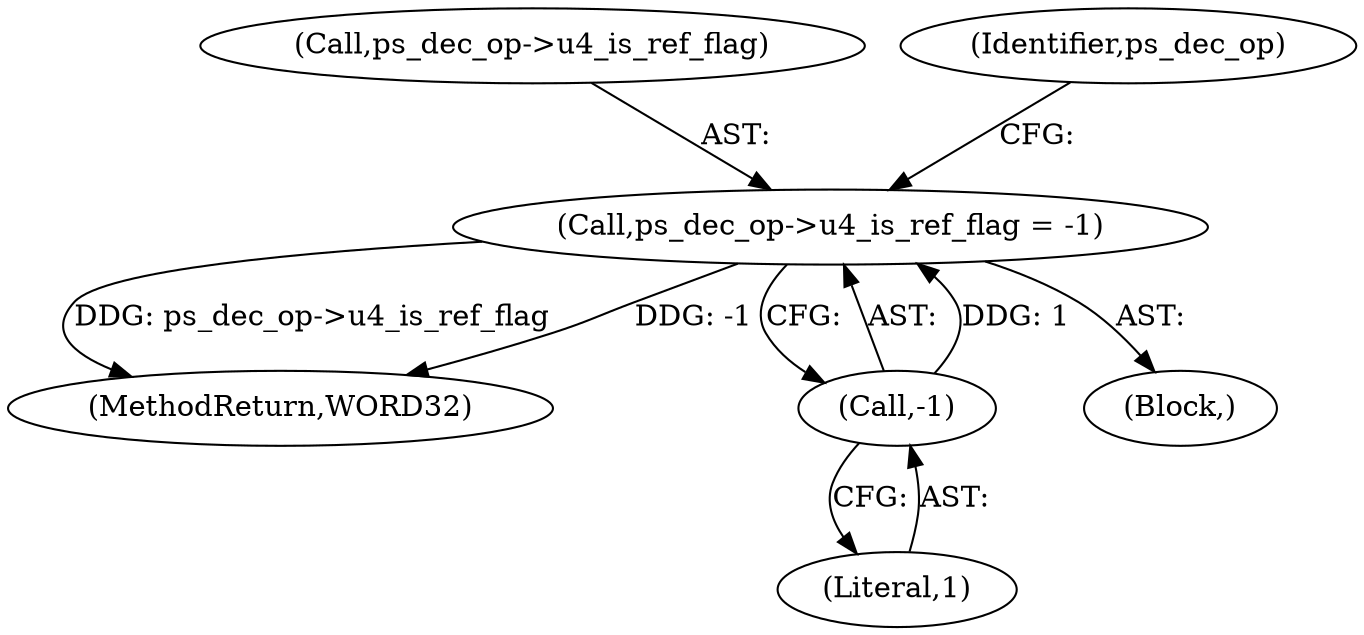 digraph "0_Android_326fe991a4b7971e8aeaf4ac775491dd8abd85bb@pointer" {
"1000859" [label="(Call,ps_dec_op->u4_is_ref_flag = -1)"];
"1000863" [label="(Call,-1)"];
"1000860" [label="(Call,ps_dec_op->u4_is_ref_flag)"];
"1000867" [label="(Identifier,ps_dec_op)"];
"1000864" [label="(Literal,1)"];
"1000859" [label="(Call,ps_dec_op->u4_is_ref_flag = -1)"];
"1000863" [label="(Call,-1)"];
"1002147" [label="(MethodReturn,WORD32)"];
"1000712" [label="(Block,)"];
"1000859" -> "1000712"  [label="AST: "];
"1000859" -> "1000863"  [label="CFG: "];
"1000860" -> "1000859"  [label="AST: "];
"1000863" -> "1000859"  [label="AST: "];
"1000867" -> "1000859"  [label="CFG: "];
"1000859" -> "1002147"  [label="DDG: ps_dec_op->u4_is_ref_flag"];
"1000859" -> "1002147"  [label="DDG: -1"];
"1000863" -> "1000859"  [label="DDG: 1"];
"1000863" -> "1000864"  [label="CFG: "];
"1000864" -> "1000863"  [label="AST: "];
}
